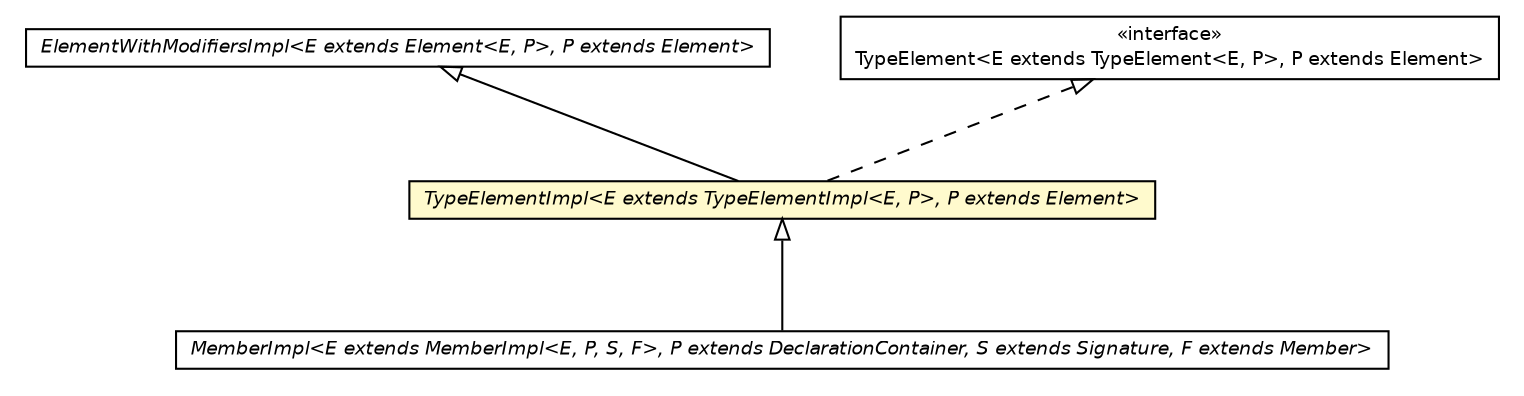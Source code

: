 #!/usr/local/bin/dot
#
# Class diagram 
# Generated by UMLGraph version 5.2 (http://www.umlgraph.org/)
#

digraph G {
	edge [fontname="Helvetica",fontsize=10,labelfontname="Helvetica",labelfontsize=10];
	node [fontname="Helvetica",fontsize=10,shape=plaintext];
	nodesep=0.25;
	ranksep=0.5;
	// chameleon.core.member.MemberImpl<E extends chameleon.core.member.MemberImpl<E, P, S, F>, P extends chameleon.core.declaration.DeclarationContainer, S extends chameleon.core.declaration.Signature, F extends chameleon.core.member.Member>
	c24939 [label=<<table title="chameleon.core.member.MemberImpl" border="0" cellborder="1" cellspacing="0" cellpadding="2" port="p" href="../member/MemberImpl.html">
		<tr><td><table border="0" cellspacing="0" cellpadding="1">
<tr><td align="center" balign="center"><font face="Helvetica-Oblique"> MemberImpl&lt;E extends MemberImpl&lt;E, P, S, F&gt;, P extends DeclarationContainer, S extends Signature, F extends Member&gt; </font></td></tr>
		</table></td></tr>
		</table>>, fontname="Helvetica", fontcolor="black", fontsize=9.0];
	// chameleon.core.modifier.ElementWithModifiersImpl<E extends chameleon.core.element.Element<E, P>, P extends chameleon.core.element.Element>
	c24959 [label=<<table title="chameleon.core.modifier.ElementWithModifiersImpl" border="0" cellborder="1" cellspacing="0" cellpadding="2" port="p" href="../modifier/ElementWithModifiersImpl.html">
		<tr><td><table border="0" cellspacing="0" cellpadding="1">
<tr><td align="center" balign="center"><font face="Helvetica-Oblique"> ElementWithModifiersImpl&lt;E extends Element&lt;E, P&gt;, P extends Element&gt; </font></td></tr>
		</table></td></tr>
		</table>>, fontname="Helvetica", fontcolor="black", fontsize=9.0];
	// chameleon.core.type.TypeElementImpl<E extends chameleon.core.type.TypeElementImpl<E, P>, P extends chameleon.core.element.Element>
	c25015 [label=<<table title="chameleon.core.type.TypeElementImpl" border="0" cellborder="1" cellspacing="0" cellpadding="2" port="p" bgcolor="lemonChiffon" href="./TypeElementImpl.html">
		<tr><td><table border="0" cellspacing="0" cellpadding="1">
<tr><td align="center" balign="center"><font face="Helvetica-Oblique"> TypeElementImpl&lt;E extends TypeElementImpl&lt;E, P&gt;, P extends Element&gt; </font></td></tr>
		</table></td></tr>
		</table>>, fontname="Helvetica", fontcolor="black", fontsize=9.0];
	// chameleon.core.type.TypeElement<E extends chameleon.core.type.TypeElement<E, P>, P extends chameleon.core.element.Element>
	c25016 [label=<<table title="chameleon.core.type.TypeElement" border="0" cellborder="1" cellspacing="0" cellpadding="2" port="p" href="./TypeElement.html">
		<tr><td><table border="0" cellspacing="0" cellpadding="1">
<tr><td align="center" balign="center"> &#171;interface&#187; </td></tr>
<tr><td align="center" balign="center"> TypeElement&lt;E extends TypeElement&lt;E, P&gt;, P extends Element&gt; </td></tr>
		</table></td></tr>
		</table>>, fontname="Helvetica", fontcolor="black", fontsize=9.0];
	//chameleon.core.member.MemberImpl<E extends chameleon.core.member.MemberImpl<E, P, S, F>, P extends chameleon.core.declaration.DeclarationContainer, S extends chameleon.core.declaration.Signature, F extends chameleon.core.member.Member> extends chameleon.core.type.TypeElementImpl<E, P>
	c25015:p -> c24939:p [dir=back,arrowtail=empty];
	//chameleon.core.type.TypeElementImpl<E extends chameleon.core.type.TypeElementImpl<E, P>, P extends chameleon.core.element.Element> extends chameleon.core.modifier.ElementWithModifiersImpl<E, P>
	c24959:p -> c25015:p [dir=back,arrowtail=empty];
	//chameleon.core.type.TypeElementImpl<E extends chameleon.core.type.TypeElementImpl<E, P>, P extends chameleon.core.element.Element> implements chameleon.core.type.TypeElement<E extends chameleon.core.type.TypeElement<E, P>, P extends chameleon.core.element.Element>
	c25016:p -> c25015:p [dir=back,arrowtail=empty,style=dashed];
}

